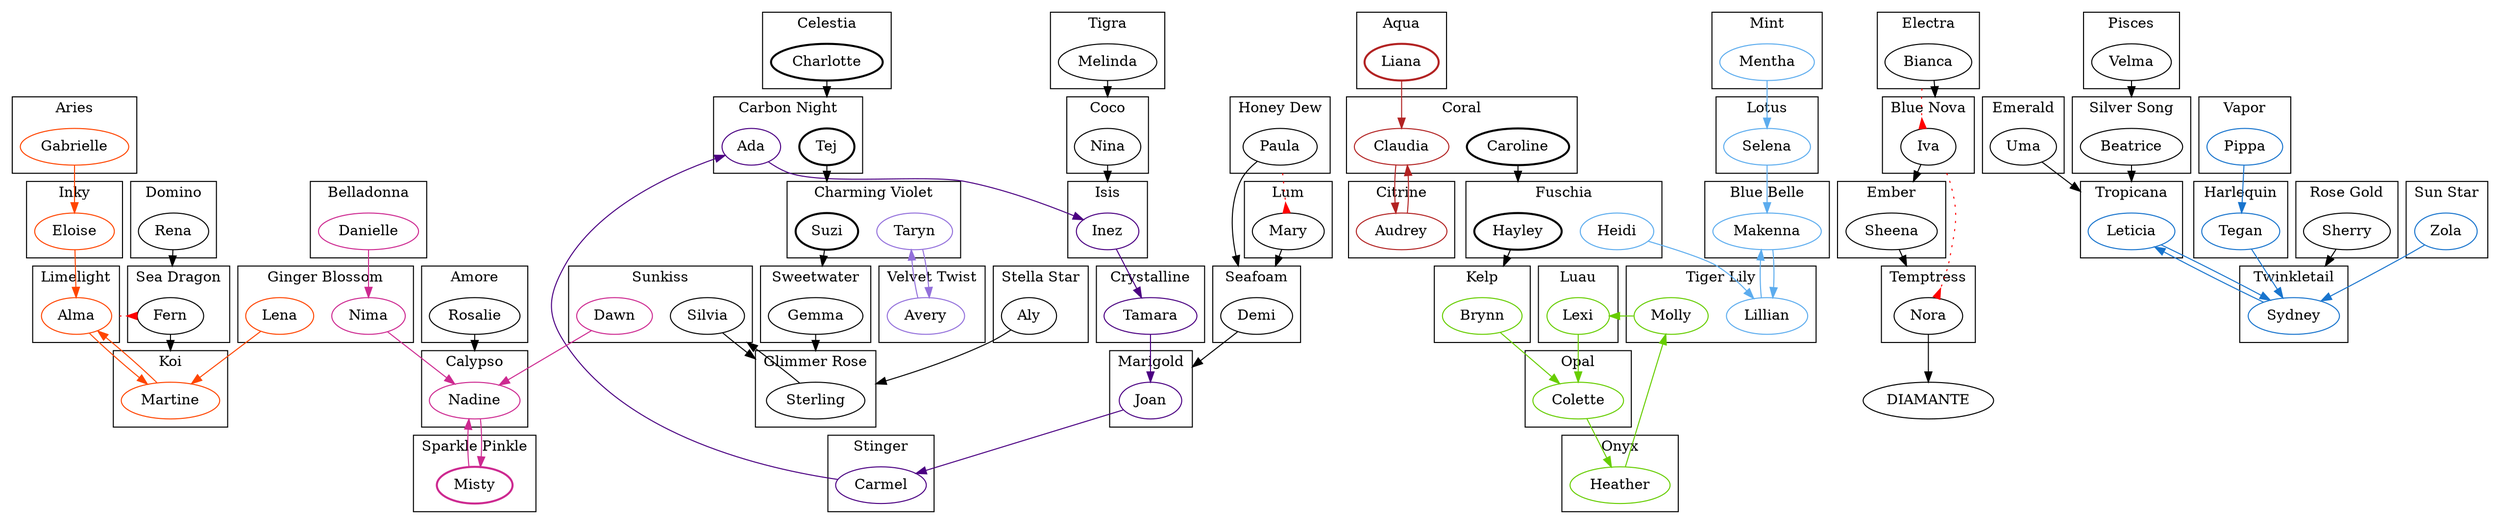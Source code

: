 digraph Mermaids {
    graph [compound = true];
    
    subgraph clusterAmore {
        label = Amore;
        Rosalie;
    }
    Rosalie -> Nadine [lhead = clusterCalypso];

    subgraph clusterAqua {
        label = Aqua;
        Liana [style = bold color = firebrick];
    }
    Liana -> Claudia [color = firebrick];
    
    subgraph clusterAries {
        label = Aries;
        Gabrielle [color = orangered];
    }
    Gabrielle -> Eloise [color = orangered];
    
    subgraph clusterBelladonna {
        label = Belladonna;
        Danielle [color = maroon3];
    }
    Danielle -> Nima [color = maroon3];
    
    subgraph clusterBlueBelle {
        label = "Blue Belle";
        Makenna [color = steelblue2];
    }
    Makenna -> Lillian [color = steelblue2];
    
    subgraph clusterBlueNova {
        label = "Blue Nova";
        Iva;
    }
    Iva -> Sheena [lhead = clusterEmber];
    Bianca -> Iva [ltail = clusterElectra color = red style = dotted arrowhead = inv];
    
    subgraph clusterCalypso {
        label = Calypso;
        Nadine [color = maroon3];
    }
    Nadine -> Misty [color = maroon3];
    
    subgraph clusterCarbonNight {
        label = "Carbon Night";
        Ada [color = indigo];
        Tej [style = bold];
    }
    Ada -> Inez [color = indigo];
    Tej -> Suzi [lhead = clusterCharmingViolet];
    
    subgraph clusterCelestia {
        label = Celestia;
        Charlotte [style = bold];
    }
    Charlotte -> Tej [lhead = clusterCarbonNight];
    
    subgraph clusterCharmingViolet {
        label = "Charming Violet";
        Taryn [color = mediumpurple];
        Suzi [style = bold];
    }
    Taryn -> Avery [color = mediumpurple];
    Suzi -> Gemma [lhead = clusterSweetwater];
    
    subgraph clusterCitrine {
        label = Citrine;
        Audrey [color = firebrick];
    }
    Audrey -> Claudia [color = firebrick];
    
    subgraph clusterCoco {
        label = Coco;
        Nina;
    }
    Nina -> Inez [lhead = clusterIsis];
    
    subgraph clusterCoral {
        label = Coral;
        Claudia [color = firebrick];
        Caroline [style = bold];
    }
    Claudia -> Audrey [color = firebrick];
    Caroline -> Hayley [lhead = clusterFuschia];
   
    subgraph clusterCrystalline {
        label = Crystalline;
        Tamara [color = indigo];
    }
    Tamara -> Joan [color = indigo];
    
    subgraph clusterDomino {
        label = Domino;
        Rena;
    }
    Rena -> Fern [lhead = clusterSeaDragon];
    
    subgraph clusterElectra {
        label = Electra;
        Bianca;
    }
    Bianca -> Iva [lhead = clusterBlueNova];
    
    subgraph clusterEmber {
        label = Ember;
        Sheena;
    }
    Sheena -> Nora [lhead = clusterTemptress];
    
    subgraph clusterEmerald {
        label = Emerald;
        Uma;
    }
    Uma -> Leticia [lhead = clusterTropicana];
    
    subgraph clusterFuschia {
        label = Fuschia;
        Heidi [color = steelblue2];
        Hayley [style = bold];
    }
    Heidi -> Lillian [color = steelblue2];
    Hayley -> Brynn [lhead = clusterKelp];
    
    subgraph clusterGingerBlossom {
        label = "Ginger Blossom";
        Nima [color = maroon3];
        Lena [color = orangered];
    }
    Nima -> Nadine [color = maroon3];
    Lena -> Martine [color = orangered];
    
    subgraph clusterGlimmerRose {
        label = "Glimmer Rose"
        Sterling;
    }
    Sterling -> Silvia [lhead = clusterSunkiss];
    
    subgraph clusterHarlequin {
        label = Harlequin;
        Tegan [color = dodgerblue3];
    }
    Tegan -> Sydney [color = dodgerblue3];
    
    subgraph clusterHoneyDew {
        label = "Honey Dew";
        Paula;
    }
    Paula -> Demi [lhead = clusterSeafoam];
    
    subgraph clusterInky {
        label = Inky;
        Eloise [color = orangered];
    }
    Eloise -> Alma [color = orangered];
    
    subgraph clusterIsis {
        label = Isis;
        Inez [color = indigo];
    }
    Inez -> Tamara [color = indigo];
    
    subgraph clusterKelp {
        label = Kelp;
        Brynn [color = chartreuse3];
    }
    Brynn -> Colette [color = chartreuse3];
    
    subgraph clusterKoi {
        label = Koi;
        Martine [color = orangered];
    }
    Martine -> Alma [color = orangered];
    
    subgraph clusterLimelight {
        label = Limelight;
        Alma [color = orangered];
    }
    Alma -> Martine [color = orangered];
    
    subgraph clusterLotus {
        label = Lotus;
        Selena [color = steelblue2];
    }
    Selena -> Makenna [color = steelblue2];
    
    subgraph clusterLuau {
        label = Luau;
        Lexi [color = chartreuse3];
    }
    Lexi -> Colette [color = chartreuse3];
    
    subgraph clusterLum {
        label = Lum;
        Mary;
    }
    Mary -> Demi [lhead = clusterSeafoam];
    Paula -> Mary [ltail = clusterHoneyDew color = red style = dotted arrowhead = inv];
    
    subgraph clusterMarigold {
        label = Marigold;
        Joan [color = indigo];
    }
    Joan -> Carmel [color = indigo];
    
    subgraph clusterMint {
        label = Mint;
        Mentha [color = steelblue2];
    }
    Mentha -> Selena [color = steelblue2];
    
    subgraph clusterOnyx {
        label = Onyx;
        Heather [color = chartreuse3];
    }
    Heather -> Molly [color = chartreuse3];
    
    subgraph clusterOpal {
        label = Opal;
        Colette [color = chartreuse3];
    }
    Colette -> Heather [color = chartreuse3];
    
    subgraph clusterPisces {
        label = Pisces;
        Velma;
    }
    Velma -> Beatrice [lhead = clusterSilverSong];
    
    subgraph clusterRoseGold {
        label = "Rose Gold";
        Sherry;
    }
    Sherry -> Sydney [lhead = clusterTwinkletail];
    
    subgraph clusterSeaDragon {
        label = "Sea Dragon"
        Fern;
    }
    Fern -> Martine [lhead = clusterKoi];
    Alma -> Fern [ltail = clusterLimelight color = red style = dotted arrowhead = inv];
    
    subgraph clusterSeafoam {
        label = Seafoam;
        Demi;
    }
    Demi -> Joan [lhead = clusterMarigold];
    
    subgraph clusterSilverSong {
        label = "Silver Song";
        Beatrice;
    }
    Beatrice -> Leticia [lhead = clusterTropicana];
    
    subgraph clusterSparklePinkle {
        label = "Sparkle Pinkle";
        Misty [style = bold color = maroon3];
    }
    Misty -> Nadine [color = maroon3];
    
    subgraph clusterStellaStar {
        label = "Stella Star";
        Aly;
    }
    Aly -> Sterling [lhead = clusterGlimmerRose];
    
    subgraph clusterStinger {
        label = Stinger;
        Carmel [color = indigo];
    }
    Carmel -> Ada [color = indigo];
    
    subgraph clusterSunkiss {
        label = Sunkiss;
        Dawn [color = maroon3];
        Silvia;
    }
    Dawn -> Nadine [color = maroon3];
    Silvia -> Sterling [lhead = clusterGlimmerRose];
    
    subgraph clusterSunStar {
        label = "Sun Star";
        Zola [color = dodgerblue3];
    }
    Zola -> Sydney [color = dodgerblue3];
    
    subgraph clusterSweetwater {
        label = Sweetwater;
        Gemma;
    }
    Gemma -> Sterling [lhead = clusterGlimmerRose];
    
    subgraph clusterTemptress {
        label = Temptress;
        Nora;
    }
    Nora -> DIAMANTE [lhead = clusterDiamante];
    Iva -> Nora [ltail = clusterBlueNova color = red style = dotted arrowhead = inv];
    
    subgraph clusterTigerLily {
        label = "Tiger Lily";
        Lillian [color = steelblue2];
        Molly [color = chartreuse3];
    }
    Lillian -> Makenna [color = steelblue2];
    Molly -> Lexi [color = chartreuse3];
    
    subgraph clusterTigra {
        label = Tigra;
        Melinda;
    }
    Melinda -> Nina [lhead = clusterCoco];
    
    subgraph clusterTropicana {
        label = Tropicana;
        Leticia [color = dodgerblue3];
    }
    Leticia -> Sydney [color = dodgerblue3];
    
    subgraph clusterTwinkletail {
        label = Twinkletail;
        Sydney [color = dodgerblue3];
    }
    Sydney -> Leticia [color = dodgerblue3];
    
    subgraph clusterVapor {
        label = Vapor;
        Pippa [color = dodgerblue3];
    }
    Pippa -> Tegan [color = dodgerblue3];
    
    subgraph clusterVelvetTwist {
        label = "Velvet Twist";
        Avery [color = mediumpurple];
    }
    Avery -> Taryn [color = mediumpurple];
}